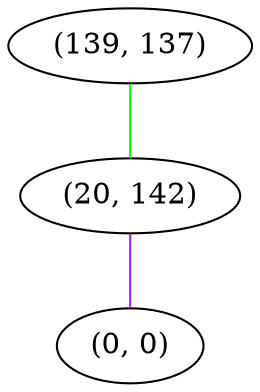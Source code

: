 graph "" {
"(139, 137)";
"(20, 142)";
"(0, 0)";
"(139, 137)" -- "(20, 142)"  [color=green, key=0, weight=2];
"(20, 142)" -- "(0, 0)"  [color=purple, key=0, weight=4];
}
